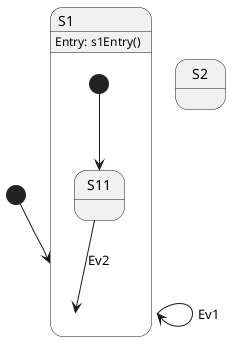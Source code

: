 
@startuml

[*] --> S1

state S1 {
    S1:Entry: s1Entry()
    state S11 {

    }
    [*] --> S11
}

state S2 {

}

S1 --> S1 : Ev1
S11 --> S1 : Ev2

@enduml
